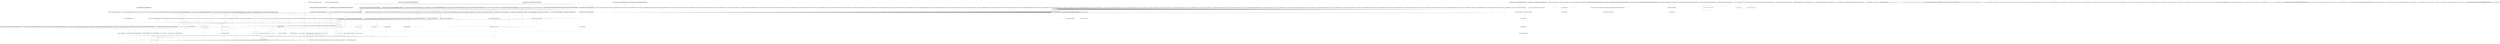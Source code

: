 digraph classDiagram{
graph [splines=ortho]

"org.assertj.core.api.AbstractOffsetTimeAssert" -> "org.assertj.core.api.AbstractTemporalAssert"[arrowhead = onormal];
"org.assertj.core.error.OptionalShouldContain" -> "org.assertj.core.error.BasicErrorMessageFactory"[arrowhead = onormal];
"org.assertj.core.internal.Bytes" -> "org.assertj.core.internal.Numbers"[arrowhead = onormal];
"org.assertj.core.error.ElementsShouldSatisfy" -> "org.assertj.core.error.BasicErrorMessageFactory"[arrowhead = onormal];
"org.assertj.core.api.ClassBasedNavigableListAssert" -> "org.assertj.core.api.AbstractListAssert"[arrowhead = onormal];
"org.assertj.core.error.ShouldHaveContent" -> "org.assertj.core.error.AbstractShouldHaveTextContent"[arrowhead = onormal];
"org.assertj.core.error.ShouldBeEqualIgnoringSeconds" -> "org.assertj.core.error.BasicErrorMessageFactory"[arrowhead = onormal];
"org.assertj.core.error.ShouldHaveCauseExactlyInstance" -> "org.assertj.core.error.BasicErrorMessageFactory"[arrowhead = onormal];
"org.assertj.core.api.AbstractShortAssert" -> "org.assertj.core.api.AbstractComparableAssert"[arrowhead = onormal];
"org.assertj.core.api.AtomicIntegerAssert" -> "org.assertj.core.api.AbstractAssert"[arrowhead = onormal];
"org.assertj.core.api.ThrowableAssert" -> "org.assertj.core.api.AbstractThrowableAssert"[arrowhead = onormal];
"org.assertj.core.api.AbstractOptionalDoubleAssert" -> "org.assertj.core.api.AbstractAssert"[arrowhead = onormal];
"org.assertj.core.api.AbstractBigIntegerAssert" -> "org.assertj.core.api.AbstractComparableAssert"[arrowhead = onormal];
"org.assertj.core.error.uri.ShouldHaveFragment" -> "org.assertj.core.error.BasicErrorMessageFactory"[arrowhead = onormal];
"org.assertj.core.error.ShouldBeBetween" -> "org.assertj.core.error.BasicErrorMessageFactory"[arrowhead = onormal];
"org.assertj.core.error.OptionalShouldContainInstanceOf" -> "org.assertj.core.error.BasicErrorMessageFactory"[arrowhead = onormal];
"org.assertj.core.error.ShouldHaveCauseInstance" -> "org.assertj.core.error.BasicErrorMessageFactory"[arrowhead = onormal];
"org.assertj.core.api.AbstractByteAssert" -> "org.assertj.core.api.AbstractComparableAssert"[arrowhead = onormal];
"org.assertj.core.error.uri.ShouldHaveAnchor" -> "org.assertj.core.error.BasicErrorMessageFactory"[arrowhead = onormal];
"org.assertj.core.error.OptionalDoubleShouldHaveValueCloseTo" -> "org.assertj.core.error.BasicErrorMessageFactory"[arrowhead = onormal];
"org.assertj.core.api.AbstractCharSequenceAssert" -> "org.assertj.core.api.AbstractAssert"[arrowhead = onormal];
"org.assertj.core.error.uri.ShouldHavePath" -> "org.assertj.core.error.BasicErrorMessageFactory"[arrowhead = onormal];
"org.assertj.core.error.uri.ShouldHaveUserInfo" -> "org.assertj.core.error.BasicErrorMessageFactory"[arrowhead = onormal];
"org.assertj.core.error.ShouldContainExactly" -> "org.assertj.core.error.BasicErrorMessageFactory"[arrowhead = onormal];
"org.assertj.core.api.AbstractDateAssert" -> "org.assertj.core.api.AbstractAssert"[arrowhead = onormal];
"org.assertj.core.api.AbstractLocalTimeAssert" -> "org.assertj.core.api.AbstractTemporalAssert"[arrowhead = onormal];
"org.assertj.core.api.AtomicReferenceAssert" -> "org.assertj.core.api.AbstractAssert"[arrowhead = onormal];
"org.assertj.core.error.ShouldHaveNoNullFields" -> "org.assertj.core.error.BasicErrorMessageFactory"[arrowhead = onormal];
"org.assertj.core.api.AtomicIntegerArrayAssert" -> "org.assertj.core.api.AbstractEnumerableAssert"[arrowhead = onormal];
"org.assertj.core.api.AbstractClassAssert" -> "org.assertj.core.api.AbstractAssert"[arrowhead = onormal];
"org.assertj.core.api.AbstractUriAssert" -> "org.assertj.core.api.AbstractAssert"[arrowhead = onormal];
"org.assertj.core.api.AbstractFileAssert" -> "org.assertj.core.api.AbstractAssert"[arrowhead = onormal];
"org.assertj.core.api.Java6AbstractStandardSoftAssertions" -> "org.assertj.core.api.AbstractSoftAssertions"[arrowhead = onormal];
"org.assertj.core.api.AbstractAtomicFieldUpdaterAssert" -> "org.assertj.core.api.AbstractObjectAssert"[arrowhead = onormal];
"org.assertj.core.api.AbstractMapAssert" -> "org.assertj.core.api.AbstractObjectAssert"[arrowhead = onormal];
"org.assertj.core.api.AbstractLongAssert" -> "org.assertj.core.api.AbstractComparableAssert"[arrowhead = onormal];
"org.assertj.core.error.OptionalShouldBeEmpty" -> "org.assertj.core.error.BasicErrorMessageFactory"[arrowhead = onormal];
"org.assertj.core.error.ShouldContainOnlyNulls" -> "org.assertj.core.error.BasicErrorMessageFactory"[arrowhead = onormal];
"org.assertj.core.error.ShouldContainOnly" -> "org.assertj.core.error.BasicErrorMessageFactory"[arrowhead = onormal];
"org.assertj.core.util.diff.ChangeDelta" -> "org.assertj.core.util.diff.Delta"[arrowhead = onormal];
"org.assertj.core.internal.BigDecimals" -> "org.assertj.core.internal.Numbers"[arrowhead = onormal];
"org.assertj.core.api.AbstractPredicateAssert" -> "org.assertj.core.api.AbstractAssert"[arrowhead = onormal];
"org.assertj.core.api.ClassBasedNavigableIterableAssert" -> "org.assertj.core.api.AbstractIterableAssert"[arrowhead = onormal];
"org.assertj.core.error.uri.ShouldHavePort" -> "org.assertj.core.error.BasicErrorMessageFactory"[arrowhead = onormal];
"org.assertj.core.internal.StandardComparisonStrategy" -> "org.assertj.core.internal.AbstractComparisonStrategy"[arrowhead = onormal];
"org.assertj.core.api.AbstractUrlAssert" -> "org.assertj.core.api.AbstractAssert"[arrowhead = onormal];
"org.assertj.core.api.MapAssert" -> "org.assertj.core.api.AbstractMapAssert"[arrowhead = onormal];
"org.assertj.core.error.ShouldHaveNoFields" -> "org.assertj.core.error.BasicErrorMessageFactory"[arrowhead = onormal];
"org.assertj.core.condition.Join" -> "org.assertj.core.api.Condition"[arrowhead = onormal];
"org.assertj.core.api.AbstractObjectArrayAssert" -> "org.assertj.core.api.AbstractAssert"[arrowhead = onormal];
"org.assertj.core.internal.Numbers" -> "org.assertj.core.internal.Comparables"[arrowhead = onormal];
"org.assertj.core.api.AbstractOptionalLongAssert" -> "org.assertj.core.api.AbstractAssert"[arrowhead = onormal];
"org.assertj.core.api.IntPredicateAssert" -> "org.assertj.core.api.AbstractPredicateLikeAssert"[arrowhead = onormal];
"org.assertj.core.api.AbstractOffsetDateTimeAssert" -> "org.assertj.core.api.AbstractTemporalAssert"[arrowhead = onormal];
"org.assertj.core.api.AbstractFutureAssert" -> "org.assertj.core.api.AbstractAssert"[arrowhead = onormal];
"org.assertj.core.api.AbstractIntegerAssert" -> "org.assertj.core.api.AbstractComparableAssert"[arrowhead = onormal];
"org.assertj.core.api.AbstractPathAssert" -> "org.assertj.core.api.AbstractComparableAssert"[arrowhead = onormal];
"org.assertj.core.api.Java6AbstractBDDSoftAssertions" -> "org.assertj.core.api.AbstractSoftAssertions"[arrowhead = onormal];
"org.assertj.core.error.ShouldHaveName" -> "org.assertj.core.error.BasicErrorMessageFactory"[arrowhead = onormal];
"org.assertj.core.presentation.BinaryRepresentation" -> "org.assertj.core.presentation.StandardRepresentation"[arrowhead = onormal];
"org.assertj.core.internal.IterableElementComparisonStrategy" -> "org.assertj.core.internal.StandardComparisonStrategy"[arrowhead = onormal];
"org.assertj.core.api.AbstractFloatAssert" -> "org.assertj.core.api.AbstractComparableAssert"[arrowhead = onormal];
"org.assertj.core.internal.Doubles" -> "org.assertj.core.internal.RealNumbers"[arrowhead = onormal];
"org.assertj.core.error.ShouldBeSorted" -> "org.assertj.core.error.BasicErrorMessageFactory"[arrowhead = onormal];
"org.assertj.core.api.AbstractOptionalAssert" -> "org.assertj.core.api.AbstractAssert"[arrowhead = onormal];
"org.assertj.core.api.AbstractPredicateLikeAssert" -> "org.assertj.core.api.AbstractAssert"[arrowhead = onormal];
"org.assertj.core.api.AbstractIterableAssert" -> "org.assertj.core.api.AbstractAssert"[arrowhead = onormal];
"org.assertj.core.error.AbstractShouldHaveTextContent" -> "org.assertj.core.error.BasicErrorMessageFactory"[arrowhead = onormal];
"org.assertj.core.error.ShouldContainKeys" -> "org.assertj.core.error.BasicErrorMessageFactory"[arrowhead = onormal];
"org.assertj.core.api.AbstractStandardSoftAssertions" -> "org.assertj.core.api.Java6AbstractStandardSoftAssertions"[arrowhead = onormal];
"org.assertj.core.error.ShouldOnlyHaveElementsOfTypes" -> "org.assertj.core.error.BasicErrorMessageFactory"[arrowhead = onormal];
"org.assertj.core.api.DoublePredicateAssert" -> "org.assertj.core.api.AbstractPredicateLikeAssert"[arrowhead = onormal];
"org.assertj.core.error.ShouldBeExactlyInstanceOf" -> "org.assertj.core.error.BasicErrorMessageFactory"[arrowhead = onormal];
"org.assertj.core.internal.Integers" -> "org.assertj.core.internal.Numbers"[arrowhead = onormal];
"org.assertj.core.error.ShouldContainCharSequenceSequence" -> "org.assertj.core.error.BasicErrorMessageFactory"[arrowhead = onormal];
"org.assertj.core.internal.ComparatorBasedComparisonStrategy" -> "org.assertj.core.internal.AbstractComparisonStrategy"[arrowhead = onormal];
"org.assertj.core.error.uri.ShouldHaveParameter" -> "org.assertj.core.error.BasicErrorMessageFactory"[arrowhead = onormal];
"org.assertj.core.api.AbstractCharacterAssert" -> "org.assertj.core.api.AbstractComparableAssert"[arrowhead = onormal];
"org.assertj.core.error.ElementsShouldMatch" -> "org.assertj.core.error.BasicErrorMessageFactory"[arrowhead = onormal];
"org.assertj.core.error.ClassModifierShouldBe" -> "org.assertj.core.error.BasicErrorMessageFactory"[arrowhead = onormal];
"org.assertj.core.api.LongPredicateAssert" -> "org.assertj.core.api.AbstractPredicateLikeAssert"[arrowhead = onormal];
"org.assertj.core.internal.ObjectArrayElementComparisonStrategy" -> "org.assertj.core.internal.StandardComparisonStrategy"[arrowhead = onormal];
"org.assertj.core.error.ShouldContainOnlyKeys" -> "org.assertj.core.error.BasicErrorMessageFactory"[arrowhead = onormal];
"org.assertj.core.api.AbstractZonedDateTimeAssert" -> "org.assertj.core.api.AbstractTemporalAssert"[arrowhead = onormal];
"org.assertj.core.internal.IgnoringFieldsComparator" -> "org.assertj.core.internal.FieldByFieldComparator"[arrowhead = onormal];
"org.assertj.core.internal.RealNumbers" -> "org.assertj.core.internal.Numbers"[arrowhead = onormal];
"org.assertj.core.api.AbstractLocalDateTimeAssert" -> "org.assertj.core.api.AbstractTemporalAssert"[arrowhead = onormal];
"org.assertj.core.error.ShouldBeEqualByComparingOnlyGivenFields" -> "org.assertj.core.error.BasicErrorMessageFactory"[arrowhead = onormal];
"org.assertj.core.error.ShouldHaveExtension" -> "org.assertj.core.error.BasicErrorMessageFactory"[arrowhead = onormal];
"org.assertj.core.api.AbstractOptionalIntAssert" -> "org.assertj.core.api.AbstractAssert"[arrowhead = onormal];
"org.assertj.core.api.AbstractInstantAssert" -> "org.assertj.core.api.AbstractTemporalAssert"[arrowhead = onormal];
"org.assertj.core.error.ShouldHaveMethods" -> "org.assertj.core.error.BasicErrorMessageFactory"[arrowhead = onormal];
"org.assertj.core.api.AbstractThrowableAssert" -> "org.assertj.core.api.AbstractObjectAssert"[arrowhead = onormal];
"org.assertj.core.internal.Floats" -> "org.assertj.core.internal.RealNumbers"[arrowhead = onormal];
"org.assertj.core.api.AbstractCompletableFutureAssert" -> "org.assertj.core.api.AbstractAssert"[arrowhead = onormal];
"org.assertj.core.error.ShouldBeAfter" -> "org.assertj.core.error.BasicErrorMessageFactory"[arrowhead = onormal];
"org.assertj.core.internal.BigIntegers" -> "org.assertj.core.internal.Numbers"[arrowhead = onormal];
"org.assertj.core.error.ShouldNotBeExactlyInstanceOf" -> "org.assertj.core.error.BasicErrorMessageFactory"[arrowhead = onormal];
"org.assertj.core.error.ShouldContainsOnlyOnce" -> "org.assertj.core.error.BasicErrorMessageFactory"[arrowhead = onormal];
"org.assertj.core.api.AbstractBDDSoftAssertions" -> "org.assertj.core.api.Java6AbstractBDDSoftAssertions"[arrowhead = onormal];
"org.assertj.core.error.ShouldHaveRootCauseExactlyInstance" -> "org.assertj.core.error.BasicErrorMessageFactory"[arrowhead = onormal];
"org.assertj.core.error.ShouldContainCharSequence" -> "org.assertj.core.error.BasicErrorMessageFactory"[arrowhead = onormal];
"org.assertj.core.error.ShouldHaveParent" -> "org.assertj.core.error.BasicErrorMessageFactory"[arrowhead = onormal];
"org.assertj.core.error.ShouldNotExist" -> "org.assertj.core.error.BasicErrorMessageFactory"[arrowhead = onormal];
"org.assertj.core.internal.Shorts" -> "org.assertj.core.internal.Numbers"[arrowhead = onormal];
"org.assertj.core.error.ShouldHaveValue" -> "org.assertj.core.error.BasicErrorMessageFactory"[arrowhead = onormal];
"org.assertj.core.error.ShouldNotBeBetween" -> "org.assertj.core.error.BasicErrorMessageFactory"[arrowhead = onormal];
"org.assertj.core.api.AtomicBooleanAssert" -> "org.assertj.core.api.AbstractAssert"[arrowhead = onormal];
"org.assertj.core.condition.AnyOf" -> "org.assertj.core.condition.Join"[arrowhead = onormal];
"org.assertj.core.api.AbstractBooleanAssert" -> "org.assertj.core.api.AbstractAssert"[arrowhead = onormal];
"org.assertj.core.error.ShouldNotBeInstanceOfAny" -> "org.assertj.core.error.BasicErrorMessageFactory"[arrowhead = onormal];
"org.assertj.core.api.AbstractListAssert" -> "org.assertj.core.api.AbstractIterableAssert"[arrowhead = onormal];
"org.assertj.core.error.uri.ShouldHaveQuery" -> "org.assertj.core.error.BasicErrorMessageFactory"[arrowhead = onormal];
"org.assertj.core.internal.AtomicReferenceArrayElementComparisonStrategy" -> "org.assertj.core.internal.StandardComparisonStrategy"[arrowhead = onormal];
"org.assertj.core.api.AtomicLongAssert" -> "org.assertj.core.api.AbstractAssert"[arrowhead = onormal];
"org.assertj.core.error.ShouldHaveRootCauseInstance" -> "org.assertj.core.error.BasicErrorMessageFactory"[arrowhead = onormal];
"org.assertj.core.error.ShouldHaveCause" -> "org.assertj.core.error.BasicErrorMessageFactory"[arrowhead = onormal];
"org.assertj.core.error.ShouldBeEqualByComparingFieldByFieldRecursively" -> "org.assertj.core.error.BasicErrorMessageFactory"[arrowhead = onormal];
"org.assertj.core.error.ShouldHaveSameContent" -> "org.assertj.core.error.AbstractShouldHaveTextContent"[arrowhead = onormal];
"org.assertj.core.internal.Longs" -> "org.assertj.core.internal.Numbers"[arrowhead = onormal];
"org.assertj.core.api.BDDAssertions" -> "org.assertj.core.api.Assertions"[arrowhead = onormal];
"org.assertj.core.api.AbstractEnumerableAssert" -> "org.assertj.core.api.AbstractAssert"[arrowhead = onormal];
"org.assertj.core.api.AtomicLongArrayAssert" -> "org.assertj.core.api.AbstractEnumerableAssert"[arrowhead = onormal];
"org.assertj.core.api.ThrowableAssertAlternative" -> "org.assertj.core.api.AbstractAssert"[arrowhead = onormal];
"org.assertj.core.error.ShouldExist" -> "org.assertj.core.error.BasicErrorMessageFactory"[arrowhead = onormal];
"org.assertj.core.error.uri.ShouldHaveAuthority" -> "org.assertj.core.error.BasicErrorMessageFactory"[arrowhead = onormal];
"org.assertj.core.error.ShouldContainCharSequenceOnlyOnce" -> "org.assertj.core.error.BasicErrorMessageFactory"[arrowhead = onormal];
"org.assertj.core.error.ShouldBeToday" -> "org.assertj.core.error.BasicErrorMessageFactory"[arrowhead = onormal];
"org.assertj.core.api.AbstractComparableAssert" -> "org.assertj.core.api.AbstractObjectAssert"[arrowhead = onormal];
"org.assertj.core.error.ShouldBeInstanceOfAny" -> "org.assertj.core.error.BasicErrorMessageFactory"[arrowhead = onormal];
"org.assertj.core.api.AbstractTemporalAssert" -> "org.assertj.core.api.AbstractAssert"[arrowhead = onormal];
"org.assertj.core.util.diff.DeleteDelta" -> "org.assertj.core.util.diff.Delta"[arrowhead = onormal];
"org.assertj.core.error.ShouldHaveBinaryContent" -> "org.assertj.core.error.BasicErrorMessageFactory"[arrowhead = onormal];
"org.assertj.core.error.ShouldContainEntry" -> "org.assertj.core.error.BasicErrorMessageFactory"[arrowhead = onormal];
"org.assertj.core.error.ShouldBeEqualToIgnoringFields" -> "org.assertj.core.error.BasicErrorMessageFactory"[arrowhead = onormal];
"org.assertj.core.error.ShouldBeEqualIgnoringMinutes" -> "org.assertj.core.error.BasicErrorMessageFactory"[arrowhead = onormal];
"org.assertj.core.error.ShouldContainExactlyInAnyOrder" -> "org.assertj.core.error.BasicErrorMessageFactory"[arrowhead = onormal];
"org.assertj.core.util.diff.InsertDelta" -> "org.assertj.core.util.diff.Delta"[arrowhead = onormal];
"org.assertj.core.error.ShouldOnlyHaveFields" -> "org.assertj.core.error.BasicErrorMessageFactory"[arrowhead = onormal];
"org.assertj.core.presentation.HexadecimalRepresentation" -> "org.assertj.core.presentation.StandardRepresentation"[arrowhead = onormal];
"org.assertj.core.error.uri.ShouldHaveHost" -> "org.assertj.core.error.BasicErrorMessageFactory"[arrowhead = onormal];
"org.assertj.core.internal.OnFieldsComparator" -> "org.assertj.core.internal.FieldByFieldComparator"[arrowhead = onormal];
"org.assertj.core.api.AtomicReferenceArrayAssert" -> "org.assertj.core.api.AbstractAssert"[arrowhead = onormal];
"org.assertj.core.presentation.UnicodeRepresentation" -> "org.assertj.core.presentation.StandardRepresentation"[arrowhead = onormal];
"org.assertj.core.error.ShouldBeCloseTo" -> "org.assertj.core.error.BasicErrorMessageFactory"[arrowhead = onormal];
"org.assertj.core.error.ShouldBeEqualWithTimePrecision" -> "org.assertj.core.error.BasicErrorMessageFactory"[arrowhead = onormal];
"org.assertj.core.error.ShouldBeInstance" -> "org.assertj.core.error.BasicErrorMessageFactory"[arrowhead = onormal];
"org.assertj.core.api.AbstractDoubleAssert" -> "org.assertj.core.api.AbstractComparableAssert"[arrowhead = onormal];
"org.assertj.core.api.AbstractObjectAssert" -> "org.assertj.core.api.AbstractAssert"[arrowhead = onormal];
"org.assertj.core.api.AbstractLocalDateAssert" -> "org.assertj.core.api.AbstractTemporalAssert"[arrowhead = onormal];
"org.assertj.core.error.ShouldBeEqualIgnoringNanos" -> "org.assertj.core.error.BasicErrorMessageFactory"[arrowhead = onormal];
"org.assertj.core.internal.Characters" -> "org.assertj.core.internal.Comparables"[arrowhead = onormal];
"org.assertj.core.error.ShouldNotBeInstance" -> "org.assertj.core.error.BasicErrorMessageFactory"[arrowhead = onormal];
"org.assertj.core.api.AssertionsForInterfaceTypes" -> "org.assertj.core.api.AssertionsForClassTypes"[arrowhead = onormal];
"org.assertj.core.error.ShouldHaveFields" -> "org.assertj.core.error.BasicErrorMessageFactory"[arrowhead = onormal];
"org.assertj.core.api.AbstractBigDecimalAssert" -> "org.assertj.core.api.AbstractComparableAssert"[arrowhead = onormal];
"org.assertj.core.condition.AllOf" -> "org.assertj.core.condition.Join"[arrowhead = onormal];
"org.assertj.core.api.SoftProxies" -> "org.assertj.core.api.ErrorCollector"[arrowhead = diamond];
"org.assertj.core.api.SoftAssertionError" -> "org.assertj.core.error.MessageFormatter"[arrowhead = diamond];
"org.assertj.core.internal.Bytes" -> "org.assertj.core.internal.Bytes"[arrowhead = diamond];
"org.assertj.core.error.ShouldOnlyHaveFields$ErrorType" -> "org.assertj.core.error.ShouldOnlyHaveFields$ErrorType"[arrowhead = diamond];
"org.assertj.core.internal.Dates" -> "org.assertj.core.internal.Dates"[arrowhead = diamond];
"org.assertj.core.internal.Dates" -> "org.assertj.core.internal.Failures"[arrowhead = diamond];
"org.assertj.core.internal.InputStreams" -> "org.assertj.core.internal.InputStreams"[arrowhead = diamond];
"org.assertj.core.internal.InputStreams" -> "org.assertj.core.internal.Diff"[arrowhead = diamond];
"org.assertj.core.internal.InputStreams" -> "org.assertj.core.internal.Failures"[arrowhead = diamond];
"org.assertj.core.api.AbstractShortAssert" -> "org.assertj.core.internal.Shorts"[arrowhead = diamond];
"org.assertj.core.api.AtomicIntegerAssert" -> "org.assertj.core.internal.Integers"[arrowhead = diamond];
"org.assertj.core.api.AtomicIntegerAssert" -> "org.assertj.core.internal.Comparables"[arrowhead = diamond];
"org.assertj.core.groups.Properties" -> "org.assertj.core.util.introspection.PropertySupport"[arrowhead = diamond];
"org.assertj.core.api.AbstractOptionalDoubleAssert" -> "org.assertj.core.internal.Doubles"[arrowhead = diamond];
"org.assertj.core.internal.Files" -> "org.assertj.core.internal.Files"[arrowhead = diamond];
"org.assertj.core.internal.Files" -> "org.assertj.core.internal.Diff"[arrowhead = diamond];
"org.assertj.core.internal.Files" -> "org.assertj.core.internal.BinaryDiff"[arrowhead = diamond];
"org.assertj.core.internal.Files" -> "org.assertj.core.internal.Failures"[arrowhead = diamond];
"org.assertj.core.internal.Objects" -> "org.assertj.core.internal.Objects"[arrowhead = diamond];
"org.assertj.core.internal.Objects" -> "org.assertj.core.util.introspection.PropertySupport"[arrowhead = diamond];
"org.assertj.core.internal.Objects" -> "org.assertj.core.internal.Failures"[arrowhead = diamond];
"org.assertj.core.internal.Objects" -> "org.assertj.core.util.introspection.FieldSupport"[arrowhead = diamond];
"org.assertj.core.api.AbstractBigIntegerAssert" -> "org.assertj.core.internal.BigIntegers"[arrowhead = diamond];
"org.assertj.core.api.AbstractByteAssert" -> "org.assertj.core.internal.Bytes"[arrowhead = diamond];
"org.assertj.core.error.ShouldBeEqual" -> "org.assertj.core.error.ConstructorInvoker"[arrowhead = diamond];
"org.assertj.core.error.ShouldBeEqual" -> "org.assertj.core.error.MessageFormatter"[arrowhead = diamond];
"org.assertj.core.util.introspection.PropertyOrFieldSupport" -> "org.assertj.core.util.introspection.PropertyOrFieldSupport"[arrowhead = diamond];
"org.assertj.core.util.introspection.PropertyOrFieldSupport" -> "org.assertj.core.util.introspection.PropertySupport"[arrowhead = diamond];
"org.assertj.core.util.introspection.PropertyOrFieldSupport" -> "org.assertj.core.util.introspection.FieldSupport"[arrowhead = diamond];
"org.assertj.core.internal.RecursiveFieldByFieldComparator" -> "org.assertj.core.internal.TypeComparators"[arrowhead = diamond];
"org.assertj.core.internal.ByteArrays" -> "org.assertj.core.internal.ByteArrays"[arrowhead = diamond];
"org.assertj.core.internal.ByteArrays" -> "org.assertj.core.internal.Arrays"[arrowhead = diamond];
"org.assertj.core.internal.ByteArrays" -> "org.assertj.core.internal.Failures"[arrowhead = diamond];
"org.assertj.core.api.AbstractCharSequenceAssert" -> "org.assertj.core.internal.Strings"[arrowhead = diamond];
"org.assertj.core.error.ShouldContainOnlyNulls$ErrorType" -> "org.assertj.core.error.ShouldContainOnlyNulls$ErrorType"[arrowhead = diamond];
"org.assertj.core.internal.NioFilesWrapper" -> "org.assertj.core.internal.NioFilesWrapper"[arrowhead = diamond];
"org.assertj.core.internal.Failures" -> "org.assertj.core.internal.Failures"[arrowhead = diamond];
"org.assertj.core.api.AbstractDateAssert" -> "org.assertj.core.internal.Dates"[arrowhead = diamond];
"org.assertj.core.api.AtomicIntegerArrayAssert" -> "org.assertj.core.internal.IntArrays"[arrowhead = diamond];
"org.assertj.core.internal.Urls" -> "org.assertj.core.internal.Urls"[arrowhead = diamond];
"org.assertj.core.internal.Urls" -> "org.assertj.core.internal.Failures"[arrowhead = diamond];
"org.assertj.core.api.AbstractClassAssert" -> "org.assertj.core.internal.Classes"[arrowhead = diamond];
"org.assertj.core.api.AbstractUriAssert" -> "org.assertj.core.internal.Uris"[arrowhead = diamond];
"org.assertj.core.error.MessageFormatter" -> "org.assertj.core.error.MessageFormatter"[arrowhead = diamond];
"org.assertj.core.api.AbstractFileAssert" -> "org.assertj.core.internal.Files"[arrowhead = diamond];
"org.assertj.core.api.AbstractMapAssert" -> "org.assertj.core.internal.Maps"[arrowhead = diamond];
"org.assertj.core.util.introspection.FieldSupport" -> "org.assertj.core.util.introspection.FieldSupport"[arrowhead = diamond];
"org.assertj.core.api.AbstractLongAssert" -> "org.assertj.core.internal.Longs"[arrowhead = diamond];
"org.assertj.core.internal.Conditions" -> "org.assertj.core.internal.Conditions"[arrowhead = diamond];
"org.assertj.core.internal.Conditions" -> "org.assertj.core.internal.Failures"[arrowhead = diamond];
"org.assertj.core.internal.DoubleArrays" -> "org.assertj.core.internal.DoubleArrays"[arrowhead = diamond];
"org.assertj.core.internal.DoubleArrays" -> "org.assertj.core.internal.Arrays"[arrowhead = diamond];
"org.assertj.core.internal.DoubleArrays" -> "org.assertj.core.internal.Failures"[arrowhead = diamond];
"org.assertj.core.internal.Iterables" -> "org.assertj.core.internal.Iterables"[arrowhead = diamond];
"org.assertj.core.internal.Iterables" -> "org.assertj.core.internal.Conditions"[arrowhead = diamond];
"org.assertj.core.internal.Iterables" -> "org.assertj.core.internal.Failures"[arrowhead = diamond];
"org.assertj.core.internal.ShortArrays" -> "org.assertj.core.internal.ShortArrays"[arrowhead = diamond];
"org.assertj.core.internal.ShortArrays" -> "org.assertj.core.internal.Arrays"[arrowhead = diamond];
"org.assertj.core.internal.ShortArrays" -> "org.assertj.core.internal.Failures"[arrowhead = diamond];
"org.assertj.core.internal.BigDecimals" -> "org.assertj.core.internal.BigDecimals"[arrowhead = diamond];
"org.assertj.core.api.AbstractPredicateAssert" -> "org.assertj.core.internal.Iterables"[arrowhead = diamond];
"org.assertj.core.util.diff.Delta$TYPE" -> "org.assertj.core.util.diff.Delta$TYPE"[arrowhead = diamond];
"org.assertj.core.api.AbstractIntArrayAssert" -> "org.assertj.core.internal.IntArrays"[arrowhead = diamond];
"org.assertj.core.internal.StandardComparisonStrategy" -> "org.assertj.core.internal.StandardComparisonStrategy"[arrowhead = diamond];
"org.assertj.core.api.AbstractUrlAssert" -> "org.assertj.core.internal.Urls"[arrowhead = diamond];
"org.assertj.core.api.AbstractObjectArrayAssert" -> "org.assertj.core.internal.Iterables"[arrowhead = diamond];
"org.assertj.core.api.AbstractObjectArrayAssert" -> "org.assertj.core.internal.TypeComparators"[arrowhead = diamond];
"org.assertj.core.api.AbstractObjectArrayAssert" -> "org.assertj.core.internal.ObjectArrays"[arrowhead = diamond];
"org.assertj.core.presentation.PredicateDescription" -> "org.assertj.core.presentation.PredicateDescription"[arrowhead = diamond];
"org.assertj.core.api.AbstractFutureAssert" -> "org.assertj.core.internal.Futures"[arrowhead = diamond];
"org.assertj.core.api.AbstractIntegerAssert" -> "org.assertj.core.internal.Integers"[arrowhead = diamond];
"org.assertj.core.api.AbstractPathAssert" -> "org.assertj.core.internal.Paths"[arrowhead = diamond];
"org.assertj.core.internal.Arrays" -> "org.assertj.core.internal.Arrays"[arrowhead = diamond];
"org.assertj.core.presentation.BinaryRepresentation" -> "org.assertj.core.presentation.BinaryRepresentation"[arrowhead = diamond];
"org.assertj.core.api.AbstractFloatAssert" -> "org.assertj.core.internal.Floats"[arrowhead = diamond];
"org.assertj.core.internal.Doubles" -> "org.assertj.core.internal.Doubles"[arrowhead = diamond];
"org.assertj.core.internal.Paths" -> "org.assertj.core.internal.Paths"[arrowhead = diamond];
"org.assertj.core.internal.Paths" -> "org.assertj.core.internal.Diff"[arrowhead = diamond];
"org.assertj.core.internal.Paths" -> "org.assertj.core.internal.BinaryDiff"[arrowhead = diamond];
"org.assertj.core.internal.Paths" -> "org.assertj.core.internal.NioFilesWrapper"[arrowhead = diamond];
"org.assertj.core.internal.Paths" -> "org.assertj.core.internal.Failures"[arrowhead = diamond];
"org.assertj.core.api.AbstractPredicateLikeAssert" -> "org.assertj.core.internal.Iterables"[arrowhead = diamond];
"org.assertj.core.api.AbstractIterableAssert" -> "org.assertj.core.internal.Iterables"[arrowhead = diamond];
"org.assertj.core.api.AbstractIterableAssert" -> "org.assertj.core.internal.TypeComparators"[arrowhead = diamond];
"org.assertj.core.internal.Booleans" -> "org.assertj.core.internal.Booleans"[arrowhead = diamond];
"org.assertj.core.internal.Booleans" -> "org.assertj.core.internal.Failures"[arrowhead = diamond];
"org.assertj.core.api.SoftProxies$CollectErrorsOrCreateExtractedProxy" -> "org.assertj.core.api.SoftProxies$CollectErrorsOrCreateExtractedProxy"[arrowhead = diamond];
"org.assertj.core.internal.Integers" -> "org.assertj.core.internal.Integers"[arrowhead = diamond];
"org.assertj.core.api.AbstractCharacterAssert" -> "org.assertj.core.internal.Characters"[arrowhead = diamond];
"org.assertj.core.api.AbstractCharArrayAssert" -> "org.assertj.core.internal.CharArrays"[arrowhead = diamond];
"org.assertj.core.api.AbstractOptionalIntAssert" -> "org.assertj.core.internal.Integers"[arrowhead = diamond];
"org.assertj.core.util.diff.myers.PathNode" -> "org.assertj.core.util.diff.myers.PathNode"[arrowhead = diamond];
"org.assertj.core.error.BasicErrorMessageFactory" -> "org.assertj.core.error.MessageFormatter"[arrowhead = diamond];
"org.assertj.core.api.AbstractThrowableAssert" -> "org.assertj.core.internal.Throwables"[arrowhead = diamond];
"org.assertj.core.internal.Floats" -> "org.assertj.core.internal.Floats"[arrowhead = diamond];
"org.assertj.core.internal.ExtendedByTypesComparator" -> "org.assertj.core.internal.TypeComparators"[arrowhead = diamond];
"org.assertj.core.internal.BigIntegers" -> "org.assertj.core.internal.BigIntegers"[arrowhead = diamond];
"org.assertj.core.internal.FloatArrays" -> "org.assertj.core.internal.FloatArrays"[arrowhead = diamond];
"org.assertj.core.internal.FloatArrays" -> "org.assertj.core.internal.Arrays"[arrowhead = diamond];
"org.assertj.core.internal.FloatArrays" -> "org.assertj.core.internal.Failures"[arrowhead = diamond];
"org.assertj.core.internal.Classes" -> "org.assertj.core.internal.Classes"[arrowhead = diamond];
"org.assertj.core.internal.Classes" -> "org.assertj.core.internal.Failures"[arrowhead = diamond];
"org.assertj.core.internal.Futures" -> "org.assertj.core.internal.Futures"[arrowhead = diamond];
"org.assertj.core.internal.Futures" -> "org.assertj.core.internal.Failures"[arrowhead = diamond];
"org.assertj.core.error.ShouldContainExactlyInAnyOrder$ErrorType" -> "org.assertj.core.error.ShouldContainExactlyInAnyOrder$ErrorType"[arrowhead = diamond];
"org.assertj.core.internal.IntArrays" -> "org.assertj.core.internal.IntArrays"[arrowhead = diamond];
"org.assertj.core.internal.IntArrays" -> "org.assertj.core.internal.Arrays"[arrowhead = diamond];
"org.assertj.core.internal.IntArrays" -> "org.assertj.core.internal.Failures"[arrowhead = diamond];
"org.assertj.core.internal.Shorts" -> "org.assertj.core.internal.Shorts"[arrowhead = diamond];
"org.assertj.core.util.introspection.PropertySupport" -> "org.assertj.core.util.introspection.PropertySupport"[arrowhead = diamond];
"org.assertj.core.api.AbstractFloatArrayAssert" -> "org.assertj.core.internal.FloatArrays"[arrowhead = diamond];
"org.assertj.core.internal.CommonValidations" -> "org.assertj.core.internal.Failures"[arrowhead = diamond];
"org.assertj.core.api.AbstractByteArrayAssert" -> "org.assertj.core.internal.ByteArrays"[arrowhead = diamond];
"org.assertj.core.api.ProxifyExtractingResult" -> "org.assertj.core.api.SoftProxies"[arrowhead = diamond];
"org.assertj.core.api.filter.Filters" -> "org.assertj.core.util.introspection.PropertyOrFieldSupport"[arrowhead = diamond];
"org.assertj.core.api.AtomicBooleanAssert" -> "org.assertj.core.internal.Booleans"[arrowhead = diamond];
"org.assertj.core.api.AbstractBooleanAssert" -> "org.assertj.core.internal.Booleans"[arrowhead = diamond];
"org.assertj.core.api.AbstractListAssert" -> "org.assertj.core.internal.Lists"[arrowhead = diamond];
"org.assertj.core.internal.Lists" -> "org.assertj.core.internal.Lists"[arrowhead = diamond];
"org.assertj.core.internal.Lists" -> "org.assertj.core.internal.Failures"[arrowhead = diamond];
"org.assertj.core.api.AtomicLongAssert" -> "org.assertj.core.internal.Longs"[arrowhead = diamond];
"org.assertj.core.api.AtomicLongAssert" -> "org.assertj.core.internal.Comparables"[arrowhead = diamond];
"org.assertj.core.internal.Strings" -> "org.assertj.core.internal.Strings"[arrowhead = diamond];
"org.assertj.core.internal.Strings" -> "org.assertj.core.internal.Failures"[arrowhead = diamond];
"org.assertj.core.api.AbstractDoubleArrayAssert" -> "org.assertj.core.internal.DoubleArrays"[arrowhead = diamond];
"org.assertj.core.internal.Longs" -> "org.assertj.core.internal.Longs"[arrowhead = diamond];
"org.assertj.core.api.AtomicLongArrayAssert" -> "org.assertj.core.internal.LongArrays"[arrowhead = diamond];
"org.assertj.core.api.AbstractAssert" -> "org.assertj.core.api.WritableAssertionInfo"[arrowhead = diamond];
"org.assertj.core.api.AbstractAssert" -> "org.assertj.core.internal.Conditions"[arrowhead = diamond];
"org.assertj.core.api.AbstractAssert" -> "org.assertj.core.internal.Objects"[arrowhead = diamond];
"org.assertj.core.api.AbstractAssert" -> "org.assertj.core.api.AbstractAssert"[arrowhead = diamond];
"org.assertj.core.api.ThrowableAssertAlternative" -> "org.assertj.core.api.ThrowableAssert"[arrowhead = diamond];
"org.assertj.core.internal.LongArrays" -> "org.assertj.core.internal.LongArrays"[arrowhead = diamond];
"org.assertj.core.internal.LongArrays" -> "org.assertj.core.internal.Arrays"[arrowhead = diamond];
"org.assertj.core.internal.LongArrays" -> "org.assertj.core.internal.Failures"[arrowhead = diamond];
"org.assertj.core.api.ErrorCollector" -> "org.assertj.core.api.ErrorCollector$LastResult"[arrowhead = diamond];
"org.assertj.core.presentation.StandardRepresentation" -> "org.assertj.core.presentation.StandardRepresentation"[arrowhead = diamond];
"org.assertj.core.api.AbstractComparableAssert" -> "org.assertj.core.internal.Comparables"[arrowhead = diamond];
"org.assertj.core.internal.ObjectArrays" -> "org.assertj.core.internal.Conditions"[arrowhead = diamond];
"org.assertj.core.internal.ObjectArrays" -> "org.assertj.core.internal.ObjectArrays"[arrowhead = diamond];
"org.assertj.core.internal.ObjectArrays" -> "org.assertj.core.internal.Arrays"[arrowhead = diamond];
"org.assertj.core.internal.ObjectArrays" -> "org.assertj.core.internal.Failures"[arrowhead = diamond];
"org.assertj.core.api.AbstractLongArrayAssert" -> "org.assertj.core.internal.LongArrays"[arrowhead = diamond];
"org.assertj.core.api.AbstractTemporalAssert" -> "org.assertj.core.internal.Comparables"[arrowhead = diamond];
"org.assertj.core.internal.Throwables" -> "org.assertj.core.internal.Throwables"[arrowhead = diamond];
"org.assertj.core.internal.Throwables" -> "org.assertj.core.internal.Failures"[arrowhead = diamond];
"org.assertj.core.util.TextFileWriter" -> "org.assertj.core.util.TextFileWriter"[arrowhead = diamond];
"org.assertj.core.error.ShouldContainOnly$ErrorType" -> "org.assertj.core.error.ShouldContainOnly$ErrorType"[arrowhead = diamond];
"org.assertj.core.util.diff.Delta" -> "org.assertj.core.util.diff.Chunk"[arrowhead = diamond];
"org.assertj.core.presentation.HexadecimalRepresentation" -> "org.assertj.core.presentation.HexadecimalRepresentation"[arrowhead = diamond];
"org.assertj.core.internal.Maps" -> "org.assertj.core.internal.Conditions"[arrowhead = diamond];
"org.assertj.core.internal.Maps" -> "org.assertj.core.internal.Maps"[arrowhead = diamond];
"org.assertj.core.internal.Maps" -> "org.assertj.core.internal.Failures"[arrowhead = diamond];
"org.assertj.core.internal.Comparables" -> "org.assertj.core.internal.Failures"[arrowhead = diamond];
"org.assertj.core.internal.Comparables" -> "org.assertj.core.internal.Comparables"[arrowhead = diamond];
"org.assertj.core.api.AtomicReferenceArrayAssert" -> "org.assertj.core.internal.Iterables"[arrowhead = diamond];
"org.assertj.core.api.AtomicReferenceArrayAssert" -> "org.assertj.core.internal.TypeComparators"[arrowhead = diamond];
"org.assertj.core.api.AtomicReferenceArrayAssert" -> "org.assertj.core.internal.ObjectArrays"[arrowhead = diamond];
"org.assertj.core.internal.Uris" -> "org.assertj.core.internal.Uris"[arrowhead = diamond];
"org.assertj.core.internal.Uris" -> "org.assertj.core.internal.Failures"[arrowhead = diamond];
"org.assertj.core.internal.FieldByFieldComparator" -> "org.assertj.core.internal.TypeComparators"[arrowhead = diamond];
"org.assertj.core.presentation.UnicodeRepresentation" -> "org.assertj.core.presentation.UnicodeRepresentation"[arrowhead = diamond];
"org.assertj.core.api.AbstractBooleanArrayAssert" -> "org.assertj.core.internal.BooleanArrays"[arrowhead = diamond];
"org.assertj.core.api.AbstractDoubleAssert" -> "org.assertj.core.internal.Doubles"[arrowhead = diamond];
"org.assertj.core.api.AbstractObjectAssert" -> "org.assertj.core.internal.TypeComparators"[arrowhead = diamond];
"org.assertj.core.internal.CharArrays" -> "org.assertj.core.internal.Arrays"[arrowhead = diamond];
"org.assertj.core.internal.CharArrays" -> "org.assertj.core.internal.Failures"[arrowhead = diamond];
"org.assertj.core.internal.CharArrays" -> "org.assertj.core.internal.CharArrays"[arrowhead = diamond];
"org.assertj.core.internal.Characters" -> "org.assertj.core.internal.Characters"[arrowhead = diamond];
"org.assertj.core.api.AbstractSoftAssertions" -> "org.assertj.core.api.SoftProxies"[arrowhead = diamond];
"org.assertj.core.internal.BooleanArrays" -> "org.assertj.core.internal.BooleanArrays"[arrowhead = diamond];
"org.assertj.core.internal.BooleanArrays" -> "org.assertj.core.internal.Arrays"[arrowhead = diamond];
"org.assertj.core.internal.BooleanArrays" -> "org.assertj.core.internal.Failures"[arrowhead = diamond];
"org.assertj.core.api.AbstractShortArrayAssert" -> "org.assertj.core.internal.ShortArrays"[arrowhead = diamond];
"org.assertj.core.api.AbstractBigDecimalAssert" -> "org.assertj.core.internal.BigDecimals"[arrowhead = diamond];
"org.assertj.core.api.AbstractIterableAssert"[shape = box, fontsize=24.0, width=5.0, height=5.0]
"org.assertj.core.internal.Arrays"[shape = box, fontsize=16.0, width=1.48068669527897, height=4.120530565167243]
"org.assertj.core.internal.Iterables"[shape = box, fontsize=16.0, width=1.5879828326180256, height=4.002306805074971]
"org.assertj.core.api.AbstractObjectArrayAssert"[shape = box, fontsize=24.0, width=3.476394849785408, height=3.754325259515571]
"org.assertj.core.api.AtomicReferenceArrayAssert"[shape = box, fontsize=24.0, width=3.369098712446352, height=3.5366205305651675]
"org.assertj.core.internal.Strings"[shape = box, fontsize=16.0, width=1.4163090128755365, height=3.029123414071511]
"org.assertj.core.internal.DeepDifference"[shape = box, fontsize=16.0, width=0.3648068669527897, height=2.7177047289504035]
"org.assertj.core.internal.Objects"[shape = box, fontsize=16.0, width=1.201716738197425, height=2.7177047289504035]
"org.assertj.core.presentation.StandardRepresentation"[shape = box, fontsize=16.0, width=1.1373390557939915, height=2.6874279123414073]
"org.assertj.core.api.AbstractDateAssert"[shape = box, fontsize=24.0, width=1.9527896995708154, height=2.427912341407151]
"org.assertj.core.internal.Maps"[shape = box, fontsize=16.0, width=0.8583690987124464, height=2.360149942329873]
"org.assertj.core.internal.Dates"[shape = box, fontsize=16.0, width=1.2446351931330473, height=2.3529411764705883]
"org.assertj.core.internal.Classes"[shape = box, fontsize=16.0, width=0.6866952789699571, height=1.9925028835063436]
"org.assertj.core.api.AbstractAssert"[shape = box, fontsize=16.0, width=1.9527896995708154, height=1.8699538638985005]
"org.assertj.core.api.AbstractMapAssert"[shape = box, fontsize=32.0, width=2.274678111587983, height=1.7877739331026528]
"org.assertj.core.api.Assertions"[shape = box, fontsize=16.0, width=3.476394849785408, height=1.776239907727797]
"org.assertj.core.api.WithAssertions"[shape = box, fontsize=8.0, width=3.4549356223175964, height=1.708477508650519]
"org.assertj.core.util.diff.DiffUtils"[shape = box, fontsize=16.0, width=0.19313304721030042, height=1.6262975778546713]
"org.assertj.core.internal.Paths"[shape = box, fontsize=16.0, width=0.7081545064377682, height=1.581603229527105]
"org.assertj.core.api.Java6Assertions"[shape = box, fontsize=16.0, width=2.725321888412017, height=1.5455594002306805]
"org.assertj.core.api.Assumptions"[shape = box, fontsize=16.0, width=1.8454935622317596, height=1.509515570934256]
"org.assertj.core.internal.ObjectArrays"[shape = box, fontsize=16.0, width=1.1158798283261802, height=1.3985005767012688]
"org.assertj.core.api.AbstractCharSequenceAssert"[shape = box, fontsize=24.0, width=1.2446351931330473, height=1.3754325259515572]
"org.assertj.core.api.ListAssert"[shape = box, fontsize=48.0, width=1.1802575107296138, height=1.317762399077278]
"org.assertj.core.api.AbstractFloatAssert"[shape = box, fontsize=40.0, width=1.201716738197425, height=1.3076701268742792]
"org.assertj.core.api.AbstractDoubleAssert"[shape = box, fontsize=40.0, width=1.201716738197425, height=1.306228373702422]
"org.assertj.core.api.IterableAssert"[shape = box, fontsize=40.0, width=1.1587982832618027, height=1.2759515570934257]
"org.assertj.core.api.AbstractZonedDateTimeAssert"[shape = box, fontsize=32.0, width=0.8369098712446352, height=1.2730680507497116]
"org.assertj.core.api.AssertionsForClassTypes"[shape = box, fontsize=16.0, width=2.2317596566523603, height=1.2687427912341407]
"org.assertj.core.api.AbstractOffsetDateTimeAssert"[shape = box, fontsize=32.0, width=0.7725321888412017, height=1.1995386389850058]
"org.assertj.core.api.AbstractListAssert"[shape = box, fontsize=32.0, width=1.738197424892704, height=1.1678200692041523]
"org.assertj.core.util.Files"[shape = box, fontsize=16.0, width=0.4721030042918455, height=1.1288927335640138]
"org.assertj.core.api.AbstractOffsetTimeAssert"[shape = box, fontsize=32.0, width=0.7296137339055794, height=1.1043829296424452]
"org.assertj.core.api.AbstractByteArrayAssert"[shape = box, fontsize=40.0, width=0.944206008583691, height=1.0813148788927336]
"org.assertj.core.util.DateUtil"[shape = box, fontsize=16.0, width=0.6008583690987125, height=1.0726643598615917]
"org.assertj.core.api.AbstractLocalDateTimeAssert"[shape = box, fontsize=32.0, width=0.7081545064377682, height=1.053921568627451]
"org.assertj.core.api.AbstractDoubleArrayAssert"[shape = box, fontsize=40.0, width=0.944206008583691, height=1.0294117647058822]
"org.assertj.core.api.AbstractFloatArrayAssert"[shape = box, fontsize=40.0, width=0.944206008583691, height=1.0294117647058822]
"org.assertj.core.internal.Files"[shape = box, fontsize=16.0, width=0.4721030042918455, height=1.0164359861591696]
"org.assertj.core.api.AbstractByteAssert"[shape = box, fontsize=40.0, width=0.9227467811158798, height=0.9515570934256056]
"org.assertj.core.api.AbstractIntegerAssert"[shape = box, fontsize=40.0, width=0.9227467811158798, height=0.9515570934256056]
"org.assertj.core.api.AbstractLongAssert"[shape = box, fontsize=40.0, width=0.9227467811158798, height=0.9515570934256056]
"org.assertj.core.api.AbstractShortAssert"[shape = box, fontsize=40.0, width=0.9227467811158798, height=0.9515570934256056]
"org.assertj.core.api.Java6AbstractBDDSoftAssertions"[shape = box, fontsize=24.0, width=1.2446351931330473, height=0.921280276816609]
"org.assertj.core.api.Java6AbstractStandardSoftAssertions"[shape = box, fontsize=24.0, width=1.2446351931330473, height=0.921280276816609]
"org.assertj.core.api.AbstractLocalTimeAssert"[shape = box, fontsize=32.0, width=0.6223175965665236, height=0.918396770472895]
"org.assertj.core.internal.ByteArrays"[shape = box, fontsize=16.0, width=0.8583690987124464, height=0.9111880046136102]
"org.assertj.core.api.BDDAssertions"[shape = box, fontsize=24.0, width=1.8240343347639485, height=0.8636101499423299]
"org.assertj.core.util.diff.myers.MyersDiff"[shape = box, fontsize=16.0, width=0.12875536480686695, height=0.856401384083045]
"org.assertj.core.internal.Uris"[shape = box, fontsize=16.0, width=0.3648068669527897, height=0.8463091118800461]
"org.assertj.core.error.ShouldBeEqual"[shape = box, fontsize=16.0, width=0.34334763948497854, height=0.8160322952710496]
"org.assertj.core.internal.Throwables"[shape = box, fontsize=16.0, width=0.40772532188841204, height=0.8044982698961938]
"org.assertj.core.internal.Lists"[shape = box, fontsize=16.0, width=0.3648068669527897, height=0.8030565167243368]
"org.assertj.core.internal.Comparables"[shape = box, fontsize=16.0, width=0.4291845493562232, height=0.7958477508650519]
"org.assertj.core.api.WithAssumptions"[shape = box, fontsize=8.0, width=1.6738197424892705, height=0.790080738177624]
"org.assertj.core.api.AbstractPathAssert"[shape = box, fontsize=40.0, width=0.6223175965665236, height=0.7857554786620531]
"org.assertj.core.api.filter.Filters"[shape = box, fontsize=16.0, width=0.38626609442060084, height=0.7583621683967705]
"org.assertj.core.api.AbstractCharArrayAssert"[shape = box, fontsize=40.0, width=0.6866952789699571, height=0.7295271049596309]
"org.assertj.core.api.AbstractBigIntegerAssert"[shape = box, fontsize=40.0, width=0.7725321888412017, height=0.7122260668973471]
"org.assertj.core.api.AbstractIntArrayAssert"[shape = box, fontsize=40.0, width=0.6652360515021459, height=0.7107843137254902]
"org.assertj.core.api.AbstractLocalDateAssert"[shape = box, fontsize=32.0, width=0.5150214592274678, height=0.7107843137254902]
"org.assertj.core.api.AbstractLongArrayAssert"[shape = box, fontsize=40.0, width=0.6652360515021459, height=0.7107843137254902]
"org.assertj.core.api.AbstractShortArrayAssert"[shape = box, fontsize=40.0, width=0.6652360515021459, height=0.7107843137254902]
"org.assertj.core.api.AbstractBigDecimalAssert"[shape = box, fontsize=40.0, width=0.7725321888412017, height=0.7093425605536332]
"org.assertj.core.api.AtomicIntegerArrayAssert"[shape = box, fontsize=32.0, width=0.6437768240343348, height=0.6949250288350635]
"org.assertj.core.api.AtomicLongArrayAssert"[shape = box, fontsize=32.0, width=0.6437768240343348, height=0.6949250288350635]
"org.assertj.core.api.AbstractBooleanArrayAssert"[shape = box, fontsize=40.0, width=0.6652360515021459, height=0.6905997693194925]
"org.assertj.core.api.Java6BDDAssertions"[shape = box, fontsize=16.0, width=1.3733905579399142, height=0.6862745098039216]
"org.assertj.core.util.introspection.FieldSupport"[shape = box, fontsize=24.0, width=0.38626609442060084, height=0.6862745098039216]
"org.assertj.core.api.AbstractInstantAssert"[shape = box, fontsize=32.0, width=0.5150214592274678, height=0.6805074971164936]
"org.assertj.core.internal.Urls"[shape = box, fontsize=16.0, width=0.34334763948497854, height=0.6632064590542099]
"org.assertj.core.api.AtomicIntegerAssert"[shape = box, fontsize=24.0, width=0.38626609442060084, height=0.6559976931949251]
"org.assertj.core.api.AtomicLongAssert"[shape = box, fontsize=24.0, width=0.38626609442060084, height=0.6559976931949251]
"org.assertj.core.api.AbstractObjectAssert"[shape = box, fontsize=24.0, width=0.45064377682403434, height=0.6329296424452133]
"org.assertj.core.api.AbstractCompletableFutureAssert"[shape = box, fontsize=24.0, width=0.34334763948497854, height=0.6257208765859285]
"org.assertj.core.api.AbstractFileAssert"[shape = box, fontsize=24.0, width=0.45064377682403434, height=0.5752595155709342]
"org.assertj.core.internal.Numbers"[shape = box, fontsize=24.0, width=0.40772532188841204, height=0.5752595155709342]
"org.assertj.core.internal.CharArrays"[shape = box, fontsize=16.0, width=0.6008583690987125, height=0.5666089965397924]
"org.assertj.core.internal.DoubleArrays"[shape = box, fontsize=16.0, width=0.6008583690987125, height=0.5666089965397924]
"org.assertj.core.internal.FloatArrays"[shape = box, fontsize=16.0, width=0.6008583690987125, height=0.5666089965397924]
"org.assertj.core.internal.IntArrays"[shape = box, fontsize=16.0, width=0.6008583690987125, height=0.5666089965397924]
"org.assertj.core.internal.LongArrays"[shape = box, fontsize=16.0, width=0.6008583690987125, height=0.5666089965397924]
"org.assertj.core.internal.ShortArrays"[shape = box, fontsize=16.0, width=0.6008583690987125, height=0.5666089965397924]
"org.assertj.core.error.uri.ShouldHaveParameter"[shape = box, fontsize=24.0, width=0.2145922746781116, height=0.5637254901960784]
"org.assertj.core.api.AbstractSoftAssertions"[shape = box, fontsize=16.0, width=0.3218884120171674, height=0.5521914648212226]
"org.assertj.core.internal.ComparatorBasedComparisonStrategy"[shape = box, fontsize=24.0, width=0.3218884120171674, height=0.5521914648212226]
"org.assertj.core.internal.CommonValidations"[shape = box, fontsize=16.0, width=0.5364806866952789, height=0.5507497116493656]
"org.assertj.core.util.Arrays"[shape = box, fontsize=16.0, width=0.30042918454935624, height=0.5507497116493656]
"org.assertj.core.api.AbstractOptionalAssert"[shape = box, fontsize=24.0, width=0.40772532188841204, height=0.5406574394463668]
"org.assertj.core.util.introspection.PropertySupport"[shape = box, fontsize=16.0, width=0.27896995708154504, height=0.5406574394463668]
"org.assertj.core.internal.BooleanArrays"[shape = box, fontsize=16.0, width=0.5579399141630901, height=0.529123414071511]
"org.assertj.core.api.AbstractClassAssert"[shape = box, fontsize=24.0, width=0.4291845493562232, height=0.523356401384083]
"org.assertj.core.api.AbstractUriAssert"[shape = box, fontsize=24.0, width=0.40772532188841204, height=0.5204728950403691]
"org.assertj.core.api.AbstractUrlAssert"[shape = box, fontsize=24.0, width=0.40772532188841204, height=0.5175893886966552]
"org.assertj.core.internal.Failures"[shape = box, fontsize=16.0, width=0.30042918454935624, height=0.5060553633217993]
"org.assertj.core.api.AbstractComparableAssert"[shape = box, fontsize=32.0, width=0.5364806866952789, height=0.48875432525951557]
"org.assertj.core.api.AbstractThrowableAssert"[shape = box, fontsize=32.0, width=0.38626609442060084, height=0.48587081891580164]
"org.assertj.core.util.URLs"[shape = box, fontsize=16.0, width=0.17167381974248927, height=0.48298731257208766]
"org.assertj.core.presentation.BinaryRepresentation"[shape = box, fontsize=24.0, width=0.30042918454935624, height=0.4397347174163783]
"org.assertj.core.util.introspection.PropertyOrFieldSupport"[shape = box, fontsize=16.0, width=0.19313304721030042, height=0.4282006920415225]
"org.assertj.core.util.Throwables"[shape = box, fontsize=16.0, width=0.15021459227467812, height=0.42675893886966554]
"org.assertj.core.util.introspection.FieldUtils"[shape = box, fontsize=16.0, width=0.1072961373390558, height=0.4209919261822376]
"org.assertj.core.error.ShouldContainExactly"[shape = box, fontsize=24.0, width=0.2575107296137339, height=0.41810841983852365]
"org.assertj.core.presentation.HexadecimalRepresentation"[shape = box, fontsize=24.0, width=0.30042918454935624, height=0.40945790080738176]
"org.assertj.core.internal.StandardComparisonStrategy"[shape = box, fontsize=24.0, width=0.3648068669527897, height=0.396482122260669]
"org.assertj.core.util.diff.Chunk"[shape = box, fontsize=16.0, width=0.19313304721030042, height=0.3863898500576701]
"org.assertj.core.util.introspection.Introspection"[shape = box, fontsize=16.0, width=0.1072961373390558, height=0.3575547866205306]
"org.assertj.core.util.DoubleComparator"[shape = box, fontsize=24.0, width=0.19313304721030042, height=0.3546712802768166]
"org.assertj.core.api.AbstractCharacterAssert"[shape = box, fontsize=40.0, width=0.30042918454935624, height=0.3517877739331027]
"org.assertj.core.error.ShouldHaveMethods"[shape = box, fontsize=24.0, width=0.15021459227467812, height=0.34746251441753173]
"org.assertj.core.api.ThrowableAssertAlternative"[shape = box, fontsize=24.0, width=0.38626609442060084, height=0.34457900807381775]
"org.assertj.core.api.AbstractBDDSoftAssertions"[shape = box, fontsize=32.0, width=0.4721030042918455, height=0.3431372549019608]
"org.assertj.core.api.AbstractStandardSoftAssertions"[shape = box, fontsize=32.0, width=0.4721030042918455, height=0.3431372549019608]
"org.assertj.core.api.WritableAssertionInfo"[shape = box, fontsize=16.0, width=0.34334763948497854, height=0.3431372549019608]
"org.assertj.core.util.diff.Delta"[shape = box, fontsize=16.0, width=0.2145922746781116, height=0.3431372549019608]
"org.assertj.core.util.Objects"[shape = box, fontsize=16.0, width=0.12875536480686695, height=0.32439446366782004]
"org.assertj.core.util.FloatComparator"[shape = box, fontsize=24.0, width=0.19313304721030042, height=0.3215109573241061]
"org.assertj.core.internal.ErrorMessages"[shape = box, fontsize=16.0, width=0.6866952789699571, height=0.3013264129181084]
"org.assertj.core.util.Strings"[shape = box, fontsize=16.0, width=0.19313304721030042, height=0.3013264129181084]
"org.assertj.core.error.ShouldOnlyHaveFields"[shape = box, fontsize=24.0, width=0.1072961373390558, height=0.29988465974625145]
"org.assertj.core.error.ShouldBeEqualToIgnoringFields"[shape = box, fontsize=24.0, width=0.1072961373390558, height=0.2984429065743945]
"org.assertj.core.error.ShouldBeSorted"[shape = box, fontsize=24.0, width=0.12875536480686695, height=0.2984429065743945]
"org.assertj.core.util.IterableUtil"[shape = box, fontsize=16.0, width=0.17167381974248927, height=0.2955594002306805]
"org.assertj.core.api.Condition"[shape = box, fontsize=16.0, width=0.34334763948497854, height=0.29123414071510956]
"org.assertj.core.error.BasicErrorMessageFactory"[shape = box, fontsize=16.0, width=0.17167381974248927, height=0.28835063437139563]
"org.assertj.core.api.AssertionsForInterfaceTypes"[shape = box, fontsize=24.0, width=0.4721030042918455, height=0.28546712802768165]
"org.assertj.core.api.AbstractOptionalDoubleAssert"[shape = box, fontsize=24.0, width=0.15021459227467812, height=0.2768166089965398]
"org.assertj.core.internal.Diff"[shape = box, fontsize=16.0, width=0.2145922746781116, height=0.2768166089965398]
"org.assertj.core.internal.AbstractComparisonStrategy"[shape = box, fontsize=16.0, width=0.19313304721030042, height=0.2753748558246828]
"org.assertj.core.api.ErrorCollector"[shape = box, fontsize=16.0, width=0.19313304721030042, height=0.27393310265282583]
"org.assertj.core.internal.OnFieldsComparator"[shape = box, fontsize=24.0, width=0.1072961373390558, height=0.27249134948096887]
"org.assertj.core.error.ShouldHaveCause"[shape = box, fontsize=24.0, width=0.1072961373390558, height=0.26239907727797]
"org.assertj.core.extractor.ByNameMultipleExtractor"[shape = box, fontsize=16.0, width=0.1072961373390558, height=0.25519031141868515]
"org.assertj.core.error.OptionalShouldContain"[shape = box, fontsize=24.0, width=0.17167381974248927, height=0.2537485582468281]
"org.assertj.core.error.ShouldBeBetween"[shape = box, fontsize=24.0, width=0.12875536480686695, height=0.2537485582468281]
"org.assertj.core.error.ShouldBeEqualByComparingFieldByFieldRecursively"[shape = box, fontsize=24.0, width=0.06437768240343347, height=0.2508650519031142]
"org.assertj.core.api.MapAssert"[shape = box, fontsize=40.0, width=0.40772532188841204, height=0.2494232987312572]
"org.assertj.core.api.AbstractPredicateAssert"[shape = box, fontsize=24.0, width=0.1072961373390558, height=0.24798154555940022]
"org.assertj.core.internal.TypeComparators"[shape = box, fontsize=16.0, width=0.15021459227467812, height=0.24653979238754326]
"org.assertj.core.api.SoftProxies$CollectErrorsOrCreateExtractedProxy"[shape = box, fontsize=24.0, width=0.2145922746781116, height=0.24077277970011535]
"org.assertj.core.data.Percentage"[shape = box, fontsize=16.0, width=0.12875536480686695, height=0.2378892733564014]
"org.assertj.core.util.introspection.MethodSupport"[shape = box, fontsize=16.0, width=0.12875536480686695, height=0.2306805074971165]
"org.assertj.core.error.ShouldHaveParent"[shape = box, fontsize=24.0, width=0.15021459227467812, height=0.2292387543252595]
"org.assertj.core.util.Preconditions"[shape = box, fontsize=16.0, width=0.23605150214592274, height=0.2292387543252595]
"org.assertj.core.internal.DeepDifference$DualKey"[shape = box, fontsize=16.0, width=0.19313304721030042, height=0.22779700115340254]
"org.assertj.core.internal.IterableElementComparisonStrategy"[shape = box, fontsize=32.0, width=0.12875536480686695, height=0.22635524798154555]
"org.assertj.core.internal.Conditions"[shape = box, fontsize=16.0, width=0.19313304721030042, height=0.2234717416378316]
"org.assertj.core.internal.IterableDiff"[shape = box, fontsize=16.0, width=0.12875536480686695, height=0.2234717416378316]
"org.assertj.core.error.ShouldContainsOnlyOnce"[shape = box, fontsize=24.0, width=0.1072961373390558, height=0.22058823529411764]
"org.assertj.core.internal.BinaryDiff"[shape = box, fontsize=16.0, width=0.08583690987124463, height=0.22058823529411764]
"org.assertj.core.error.BasicErrorMessageFactory$UnquotedString"[shape = box, fontsize=16.0, width=0.17167381974248927, height=0.21914648212226068]
"org.assertj.core.presentation.UnicodeRepresentation"[shape = box, fontsize=24.0, width=0.12875536480686695, height=0.21914648212226068]
"org.assertj.core.api.ErrorCollector$LastResult"[shape = box, fontsize=16.0, width=0.2145922746781116, height=0.21626297577854672]
"org.assertj.core.error.ShouldContainOnly"[shape = box, fontsize=24.0, width=0.08583690987124463, height=0.21626297577854672]
"org.assertj.core.error.ShouldHaveNoNullFields"[shape = box, fontsize=24.0, width=0.1072961373390558, height=0.21482122260668973]
"org.assertj.core.internal.AtomicReferenceArrayElementComparisonStrategy"[shape = box, fontsize=32.0, width=0.12875536480686695, height=0.21337946943483277]
"org.assertj.core.internal.ExtendedByTypesComparator"[shape = box, fontsize=16.0, width=0.1072961373390558, height=0.2104959630911188]
"org.assertj.core.internal.ObjectArrayElementComparisonStrategy"[shape = box, fontsize=32.0, width=0.12875536480686695, height=0.2104959630911188]
"org.assertj.core.util.xml.XmlStringPrettyFormatter"[shape = box, fontsize=16.0, width=0.08583690987124463, height=0.2104959630911188]
"org.assertj.core.util.diff.myers.PathNode"[shape = box, fontsize=16.0, width=0.1072961373390558, height=0.20905420991926182]
"org.assertj.core.internal.Futures"[shape = box, fontsize=16.0, width=0.17167381974248927, height=0.20761245674740483]
"org.assertj.core.error.uri.ShouldHavePort"[shape = box, fontsize=24.0, width=0.12875536480686695, height=0.20472895040369088]
"org.assertj.core.util.introspection.ClassUtils"[shape = box, fontsize=16.0, width=0.08583690987124463, height=0.20184544405997693]
"org.assertj.core.error.ShouldContainExactlyInAnyOrder"[shape = box, fontsize=24.0, width=0.06437768240343347, height=0.20040369088811996]
"org.assertj.core.util.Strings$StringsToJoin"[shape = box, fontsize=16.0, width=0.06437768240343347, height=0.20040369088811996]
"org.assertj.core.api.ClassBasedNavigableIterableAssert"[shape = box, fontsize=32.0, width=0.06437768240343347, height=0.19463667820069205]
"org.assertj.core.api.ClassBasedNavigableListAssert"[shape = box, fontsize=40.0, width=0.06437768240343347, height=0.19463667820069205]
"org.assertj.core.error.uri.ShouldHavePath"[shape = box, fontsize=24.0, width=0.12875536480686695, height=0.19463667820069205]
"org.assertj.core.error.uri.ShouldHaveQuery"[shape = box, fontsize=24.0, width=0.12875536480686695, height=0.19319492502883506]
"org.assertj.core.error.uri.ShouldHaveUserInfo"[shape = box, fontsize=24.0, width=0.12875536480686695, height=0.19319492502883506]
"org.assertj.core.data.Offset"[shape = box, fontsize=16.0, width=0.1072961373390558, height=0.1903114186851211]
"org.assertj.core.condition.Join"[shape = box, fontsize=24.0, width=0.1072961373390558, height=0.18742791234140715]
"org.assertj.core.api.AbstractPredicateLikeAssert"[shape = box, fontsize=24.0, width=0.1072961373390558, height=0.18598615916955016]
"org.assertj.core.api.ThrowableTypeAssert"[shape = box, fontsize=16.0, width=0.2145922746781116, height=0.18598615916955016]
"org.assertj.core.util.diff.ChangeDelta"[shape = box, fontsize=24.0, width=0.08583690987124463, height=0.1845444059976932]
"org.assertj.core.util.TextFileWriter"[shape = box, fontsize=16.0, width=0.1072961373390558, height=0.1845444059976932]
"org.assertj.core.util.Lists"[shape = box, fontsize=16.0, width=0.12875536480686695, height=0.1831026528258362]
"org.assertj.core.error.ShouldBeEqualWithTimePrecision"[shape = box, fontsize=24.0, width=0.06437768240343347, height=0.18166089965397925]
"org.assertj.core.util.Sets"[shape = box, fontsize=16.0, width=0.15021459227467812, height=0.18166089965397925]
"org.assertj.core.api.AbstractOptionalIntAssert"[shape = box, fontsize=24.0, width=0.12875536480686695, height=0.18021914648212226]
"org.assertj.core.data.Index"[shape = box, fontsize=16.0, width=0.1072961373390558, height=0.18021914648212226]
"org.assertj.core.error.ShouldContainCharSequence"[shape = box, fontsize=24.0, width=0.15021459227467812, height=0.1773356401384083]
"org.assertj.core.error.ShouldOnlyHaveElementsOfTypes"[shape = box, fontsize=24.0, width=0.06437768240343347, height=0.1773356401384083]
"org.assertj.core.error.MessageFormatter"[shape = box, fontsize=16.0, width=0.12875536480686695, height=0.17589388696655134]
"org.assertj.core.api.AbstractOptionalLongAssert"[shape = box, fontsize=24.0, width=0.12875536480686695, height=0.17445213379469435]
"org.assertj.core.error.ShouldContainOnlyNulls"[shape = box, fontsize=24.0, width=0.1072961373390558, height=0.1701268742791234]
"org.assertj.core.groups.Tuple"[shape = box, fontsize=16.0, width=0.15021459227467812, height=0.1701268742791234]
"org.assertj.core.api.ProxifyExtractingResult"[shape = box, fontsize=16.0, width=0.08583690987124463, height=0.16868512110726644]
"org.assertj.core.api.SoftAssertionError"[shape = box, fontsize=40.0, width=0.08583690987124463, height=0.16868512110726644]
"org.assertj.core.util.ArrayWrapperList"[shape = box, fontsize=32.0, width=0.12875536480686695, height=0.16868512110726644]
"org.assertj.core.description.TextDescription"[shape = box, fontsize=24.0, width=0.08583690987124463, height=0.1643598615916955]
"org.assertj.core.error.ShouldBeEqualByComparingOnlyGivenFields"[shape = box, fontsize=24.0, width=0.06437768240343347, height=0.1643598615916955]
"org.assertj.core.internal.InputStreams"[shape = box, fontsize=16.0, width=0.1072961373390558, height=0.1643598615916955]
"org.assertj.core.presentation.NumberGrouping"[shape = box, fontsize=16.0, width=0.12875536480686695, height=0.1643598615916955]
"org.assertj.core.internal.FieldByFieldComparator"[shape = box, fontsize=16.0, width=0.1072961373390558, height=0.16291810841983853]
"org.assertj.core.error.ShouldBeInstance"[shape = box, fontsize=24.0, width=0.1072961373390558, height=0.16147635524798154]
"org.assertj.core.internal.Bytes"[shape = box, fontsize=32.0, width=0.2575107296137339, height=0.16147635524798154]
"org.assertj.core.internal.Longs"[shape = box, fontsize=32.0, width=0.2575107296137339, height=0.16147635524798154]
"org.assertj.core.internal.Shorts"[shape = box, fontsize=32.0, width=0.2575107296137339, height=0.16147635524798154]
"org.assertj.core.api.AbstractTemporalAssert"[shape = box, fontsize=24.0, width=0.1072961373390558, height=0.16003460207612458]
"org.assertj.core.data.MapEntry"[shape = box, fontsize=16.0, width=0.17167381974248927, height=0.16003460207612458]
"org.assertj.core.error.ShouldHaveSameContent"[shape = box, fontsize=32.0, width=0.12875536480686695, height=0.16003460207612458]
"org.assertj.core.internal.Integers"[shape = box, fontsize=32.0, width=0.2575107296137339, height=0.16003460207612458]
"org.assertj.core.data.TemporalUnitOffset"[shape = box, fontsize=16.0, width=0.12875536480686695, height=0.15715109573241062]
"org.assertj.core.groups.Properties"[shape = box, fontsize=16.0, width=0.15021459227467812, height=0.15715109573241062]
"org.assertj.core.internal.RecursiveFieldByFieldComparator"[shape = box, fontsize=16.0, width=0.1072961373390558, height=0.15715109573241062]
"org.assertj.core.error.ShouldContainOnlyKeys"[shape = box, fontsize=24.0, width=0.08583690987124463, height=0.15570934256055363]
"org.assertj.core.internal.BigIntegers"[shape = box, fontsize=32.0, width=0.2575107296137339, height=0.15570934256055363]
"org.assertj.core.error.ShouldContainCharSequenceOnlyOnce"[shape = box, fontsize=24.0, width=0.08583690987124463, height=0.15426758938869667]
"org.assertj.core.internal.BigDecimals"[shape = box, fontsize=32.0, width=0.2575107296137339, height=0.15426758938869667]
"org.assertj.core.api.ObjectEnumerableAssert"[shape = box, fontsize=8.0, width=1.094420600858369, height=0.14705882352941177]
"org.assertj.core.api.AtomicBooleanAssert"[shape = box, fontsize=24.0, width=0.12875536480686695, height=0.14273356401384082]
"org.assertj.core.api.SoftProxies"[shape = box, fontsize=16.0, width=0.1072961373390558, height=0.14273356401384082]
"org.assertj.core.internal.Doubles"[shape = box, fontsize=40.0, width=0.2575107296137339, height=0.14273356401384082]
"org.assertj.core.internal.Floats"[shape = box, fontsize=40.0, width=0.2575107296137339, height=0.14273356401384082]
"org.assertj.core.api.AbstractAtomicFieldUpdaterAssert"[shape = box, fontsize=32.0, width=0.1072961373390558, height=0.14129181084198386]
"org.assertj.core.error.ShouldHaveNoFields"[shape = box, fontsize=24.0, width=0.08583690987124463, height=0.13696655132641292]
"org.assertj.core.internal.Booleans"[shape = box, fontsize=16.0, width=0.12875536480686695, height=0.13552479815455595]
"org.assertj.core.error.ShouldBeEqualIgnoringNanos"[shape = box, fontsize=24.0, width=0.12875536480686695, height=0.13264129181084197]
"org.assertj.core.error.ShouldBeEqualIgnoringSeconds"[shape = box, fontsize=24.0, width=0.12875536480686695, height=0.13264129181084197]
"org.assertj.core.util.diff.InsertDelta"[shape = box, fontsize=24.0, width=0.08583690987124463, height=0.13264129181084197]
"org.assertj.core.error.ClassModifierShouldBe"[shape = box, fontsize=24.0, width=0.1072961373390558, height=0.12975778546712802]
"org.assertj.core.error.ConstructorInvoker"[shape = box, fontsize=16.0, width=0.06437768240343347, height=0.12975778546712802]
"org.assertj.core.error.ShouldBeEqualIgnoringMinutes"[shape = box, fontsize=24.0, width=0.12875536480686695, height=0.12975778546712802]
"org.assertj.core.extractor.ByNameSingleExtractor"[shape = box, fontsize=16.0, width=0.04291845493562232, height=0.12975778546712802]
"org.assertj.core.error.ShouldBeCloseTo"[shape = box, fontsize=24.0, width=0.08583690987124463, height=0.12831603229527105]
"org.assertj.core.presentation.PredicateDescription"[shape = box, fontsize=16.0, width=0.1072961373390558, height=0.12831603229527105]
"org.assertj.core.api.AbstractBooleanAssert"[shape = box, fontsize=24.0, width=0.15021459227467812, height=0.12687427912341406]
"org.assertj.core.api.AbstractFutureAssert"[shape = box, fontsize=24.0, width=0.1072961373390558, height=0.12687427912341406]
"org.assertj.core.error.ShouldHaveBinaryContent"[shape = box, fontsize=24.0, width=0.08583690987124463, height=0.12687427912341406]
"org.assertj.core.error.ShouldNotBeBetween"[shape = box, fontsize=24.0, width=0.06437768240343347, height=0.12687427912341406]
"org.assertj.core.util.diff.Delta$TYPE"[shape = box, fontsize=24.0, width=0.08583690987124463, height=0.12687427912341406]
"org.assertj.core.api.AtomicMarkableReferenceAssert"[shape = box, fontsize=40.0, width=0.12875536480686695, height=0.1254325259515571]
"org.assertj.core.api.AtomicReferenceAssert"[shape = box, fontsize=24.0, width=0.06437768240343347, height=0.1254325259515571]
"org.assertj.core.util.introspection.MemberUtils"[shape = box, fontsize=16.0, width=0.08583690987124463, height=0.1254325259515571]
"org.assertj.core.api.DoublePredicateAssert"[shape = box, fontsize=32.0, width=0.08583690987124463, height=0.12399077277970011]
"org.assertj.core.api.IntPredicateAssert"[shape = box, fontsize=32.0, width=0.08583690987124463, height=0.12399077277970011]
"org.assertj.core.api.LongPredicateAssert"[shape = box, fontsize=32.0, width=0.08583690987124463, height=0.12399077277970011]
"org.assertj.core.internal.Objects$ByFieldsComparison"[shape = box, fontsize=16.0, width=0.15021459227467812, height=0.12399077277970011]
"org.assertj.core.util.Closeables"[shape = box, fontsize=16.0, width=0.08583690987124463, height=0.12399077277970011]
"org.assertj.core.condition.AllOf"[shape = box, fontsize=32.0, width=0.12875536480686695, height=0.12254901960784313]
"org.assertj.core.condition.AnyOf"[shape = box, fontsize=32.0, width=0.12875536480686695, height=0.12254901960784313]
"org.assertj.core.internal.IgnoringFieldsComparator"[shape = box, fontsize=24.0, width=0.1072961373390558, height=0.12254901960784313]
"org.assertj.core.error.OptionalShouldContainInstanceOf"[shape = box, fontsize=24.0, width=0.04291845493562232, height=0.12110726643598616]
"org.assertj.core.groups.FieldsOrPropertiesExtractor"[shape = box, fontsize=16.0, width=0.08583690987124463, height=0.12110726643598616]
"org.assertj.core.internal.NioFilesWrapper"[shape = box, fontsize=16.0, width=0.23605150214592274, height=0.12110726643598616]
"org.assertj.core.util.diff.Patch"[shape = box, fontsize=16.0, width=0.08583690987124463, height=0.12110726643598616]
"org.assertj.core.error.ShouldNotExist"[shape = box, fontsize=24.0, width=0.12875536480686695, height=0.11966551326412918]
"org.assertj.core.error.ShouldHaveFields"[shape = box, fontsize=24.0, width=0.06437768240343347, height=0.1182237600922722]
"org.assertj.core.internal.Characters"[shape = box, fontsize=24.0, width=0.12875536480686695, height=0.1182237600922722]
"org.assertj.core.error.ShouldBeExactlyInstanceOf"[shape = box, fontsize=24.0, width=0.06437768240343347, height=0.11678200692041522]
"org.assertj.core.error.ShouldBeInstanceOfAny"[shape = box, fontsize=24.0, width=0.06437768240343347, height=0.11678200692041522]
"org.assertj.core.api.ListAssert$ListFromStream"[shape = box, fontsize=32.0, width=0.12875536480686695, height=0.11534025374855825]
"org.assertj.core.matcher.AssertionMatcher"[shape = box, fontsize=24.0, width=0.08583690987124463, height=0.11389850057670127]
"org.assertj.core.error.ElementsShouldMatch"[shape = box, fontsize=24.0, width=0.06437768240343347, height=0.11245674740484429]
"org.assertj.core.error.OptionalDoubleShouldHaveValueCloseTo"[shape = box, fontsize=24.0, width=0.08583690987124463, height=0.10957324106113034]
"org.assertj.core.error.OptionalShouldBeEmpty"[shape = box, fontsize=24.0, width=0.1072961373390558, height=0.10957324106113034]
"org.assertj.core.internal.BinaryDiffResult"[shape = box, fontsize=16.0, width=0.08583690987124463, height=0.10957324106113034]
"org.assertj.core.internal.RealNumbers"[shape = box, fontsize=32.0, width=0.15021459227467812, height=0.10957324106113034]
"org.assertj.core.api.IterableAssert$LazyIterable"[shape = box, fontsize=24.0, width=0.08583690987124463, height=0.10813148788927336]
"org.assertj.core.api.ThrowableAssert"[shape = box, fontsize=40.0, width=0.08583690987124463, height=0.10813148788927336]
"org.assertj.core.api.AbstractEnumerableAssert"[shape = box, fontsize=24.0, width=0.15021459227467812, height=0.10668973471741638]
"org.assertj.core.api.ComparatorFactory$1"[shape = box, fontsize=16.0, width=0.08583690987124463, height=0.10668973471741638]
"org.assertj.core.api.ComparatorFactory$2"[shape = box, fontsize=16.0, width=0.08583690987124463, height=0.10668973471741638]
"org.assertj.core.error.ShouldHaveContent"[shape = box, fontsize=32.0, width=0.08583690987124463, height=0.10668973471741638]
"org.assertj.core.internal.CommonErrors"[shape = box, fontsize=16.0, width=0.15021459227467812, height=0.1052479815455594]
"org.assertj.core.error.ShouldHaveExtension"[shape = box, fontsize=24.0, width=0.06437768240343347, height=0.10380622837370242]
"org.assertj.core.api.Fail"[shape = box, fontsize=16.0, width=0.15021459227467812, height=0.10236447520184544]
"org.assertj.core.extractor.Extractors"[shape = box, fontsize=16.0, width=0.15021459227467812, height=0.10236447520184544]
"org.assertj.core.util.diff.DeleteDelta"[shape = box, fontsize=24.0, width=0.08583690987124463, height=0.10236447520184544]
"org.assertj.core.error.ShouldContainCharSequenceSequence"[shape = box, fontsize=24.0, width=0.06437768240343347, height=0.10092272202998846]
"org.assertj.core.error.ShouldHaveName"[shape = box, fontsize=24.0, width=0.08583690987124463, height=0.10092272202998846]
"org.assertj.core.error.ShouldHaveValue"[shape = box, fontsize=24.0, width=0.08583690987124463, height=0.10092272202998846]
"org.assertj.core.error.uri.ShouldHaveAuthority"[shape = box, fontsize=24.0, width=0.08583690987124463, height=0.10092272202998846]
"org.assertj.core.error.uri.ShouldHaveHost"[shape = box, fontsize=24.0, width=0.08583690987124463, height=0.10092272202998846]
"org.assertj.core.internal.DeepDifference$Difference"[shape = box, fontsize=16.0, width=0.1072961373390558, height=0.10092272202998846]
"org.assertj.core.error.ShouldBeAfter"[shape = box, fontsize=24.0, width=0.08583690987124463, height=0.09948096885813149]
"org.assertj.core.error.ShouldContainEntry"[shape = box, fontsize=24.0, width=0.08583690987124463, height=0.09948096885813149]
"org.assertj.core.error.ShouldExist"[shape = box, fontsize=24.0, width=0.1072961373390558, height=0.09948096885813149]
"org.assertj.core.error.ShouldHaveRootCauseExactlyInstance"[shape = box, fontsize=24.0, width=0.06437768240343347, height=0.09948096885813149]
"org.assertj.core.error.uri.ShouldHaveFragment"[shape = box, fontsize=24.0, width=0.06437768240343347, height=0.09948096885813149]
"org.assertj.core.error.ShouldContainExactlyInAnyOrder$ErrorType"[shape = box, fontsize=24.0, width=0.08583690987124463, height=0.09803921568627451]
"org.assertj.core.error.ShouldContainOnly$ErrorType"[shape = box, fontsize=24.0, width=0.08583690987124463, height=0.09803921568627451]
"org.assertj.core.error.ShouldContainOnlyNulls$ErrorType"[shape = box, fontsize=24.0, width=0.08583690987124463, height=0.09803921568627451]
"org.assertj.core.error.ShouldNotBeExactlyInstanceOf"[shape = box, fontsize=24.0, width=0.06437768240343347, height=0.09803921568627451]
"org.assertj.core.error.ShouldNotBeInstance"[shape = box, fontsize=24.0, width=0.06437768240343347, height=0.09803921568627451]
"org.assertj.core.error.ShouldNotBeInstanceOfAny"[shape = box, fontsize=24.0, width=0.06437768240343347, height=0.09803921568627451]
"org.assertj.core.error.ShouldOnlyHaveFields$ErrorType"[shape = box, fontsize=24.0, width=0.08583690987124463, height=0.09803921568627451]
"org.assertj.core.error.AbstractShouldHaveTextContent"[shape = box, fontsize=24.0, width=0.06437768240343347, height=0.09659746251441753]
"org.assertj.core.error.ShouldHaveCauseExactlyInstance"[shape = box, fontsize=24.0, width=0.06437768240343347, height=0.09659746251441753]
"org.assertj.core.error.uri.ShouldHaveAnchor"[shape = box, fontsize=24.0, width=0.06437768240343347, height=0.09659746251441753]
"org.assertj.core.configuration.Services"[shape = box, fontsize=16.0, width=0.04291845493562232, height=0.09515570934256055]
"org.assertj.core.error.ShouldHaveCauseInstance"[shape = box, fontsize=24.0, width=0.06437768240343347, height=0.09515570934256055]
"org.assertj.core.api.AtomicStampedReferenceAssert"[shape = box, fontsize=40.0, width=0.1072961373390558, height=0.09371395617070358]
"org.assertj.core.error.ShouldBeToday"[shape = box, fontsize=24.0, width=0.1072961373390558, height=0.09371395617070358]
"org.assertj.core.error.ShouldContainKeys"[shape = box, fontsize=24.0, width=0.06437768240343347, height=0.09371395617070358]
"org.assertj.core.error.ShouldHaveRootCauseInstance"[shape = box, fontsize=24.0, width=0.06437768240343347, height=0.09371395617070358]
"org.assertj.core.util.diff.DeltaComparator"[shape = box, fontsize=16.0, width=0.08583690987124463, height=0.09371395617070358]
"org.assertj.core.error.ElementsShouldSatisfy"[shape = box, fontsize=24.0, width=0.08583690987124463, height=0.0922722029988466]
}